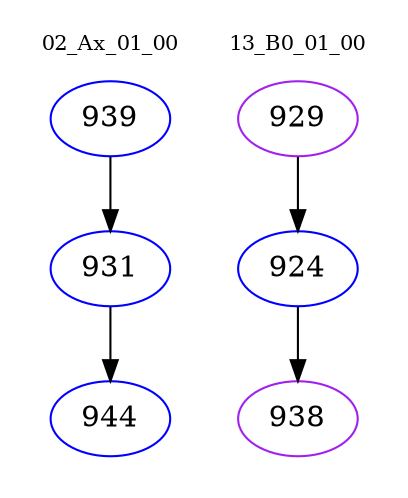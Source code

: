 digraph{
subgraph cluster_0 {
color = white
label = "02_Ax_01_00";
fontsize=10;
T0_939 [label="939", color="blue"]
T0_939 -> T0_931 [color="black"]
T0_931 [label="931", color="blue"]
T0_931 -> T0_944 [color="black"]
T0_944 [label="944", color="blue"]
}
subgraph cluster_1 {
color = white
label = "13_B0_01_00";
fontsize=10;
T1_929 [label="929", color="purple"]
T1_929 -> T1_924 [color="black"]
T1_924 [label="924", color="blue"]
T1_924 -> T1_938 [color="black"]
T1_938 [label="938", color="purple"]
}
}
